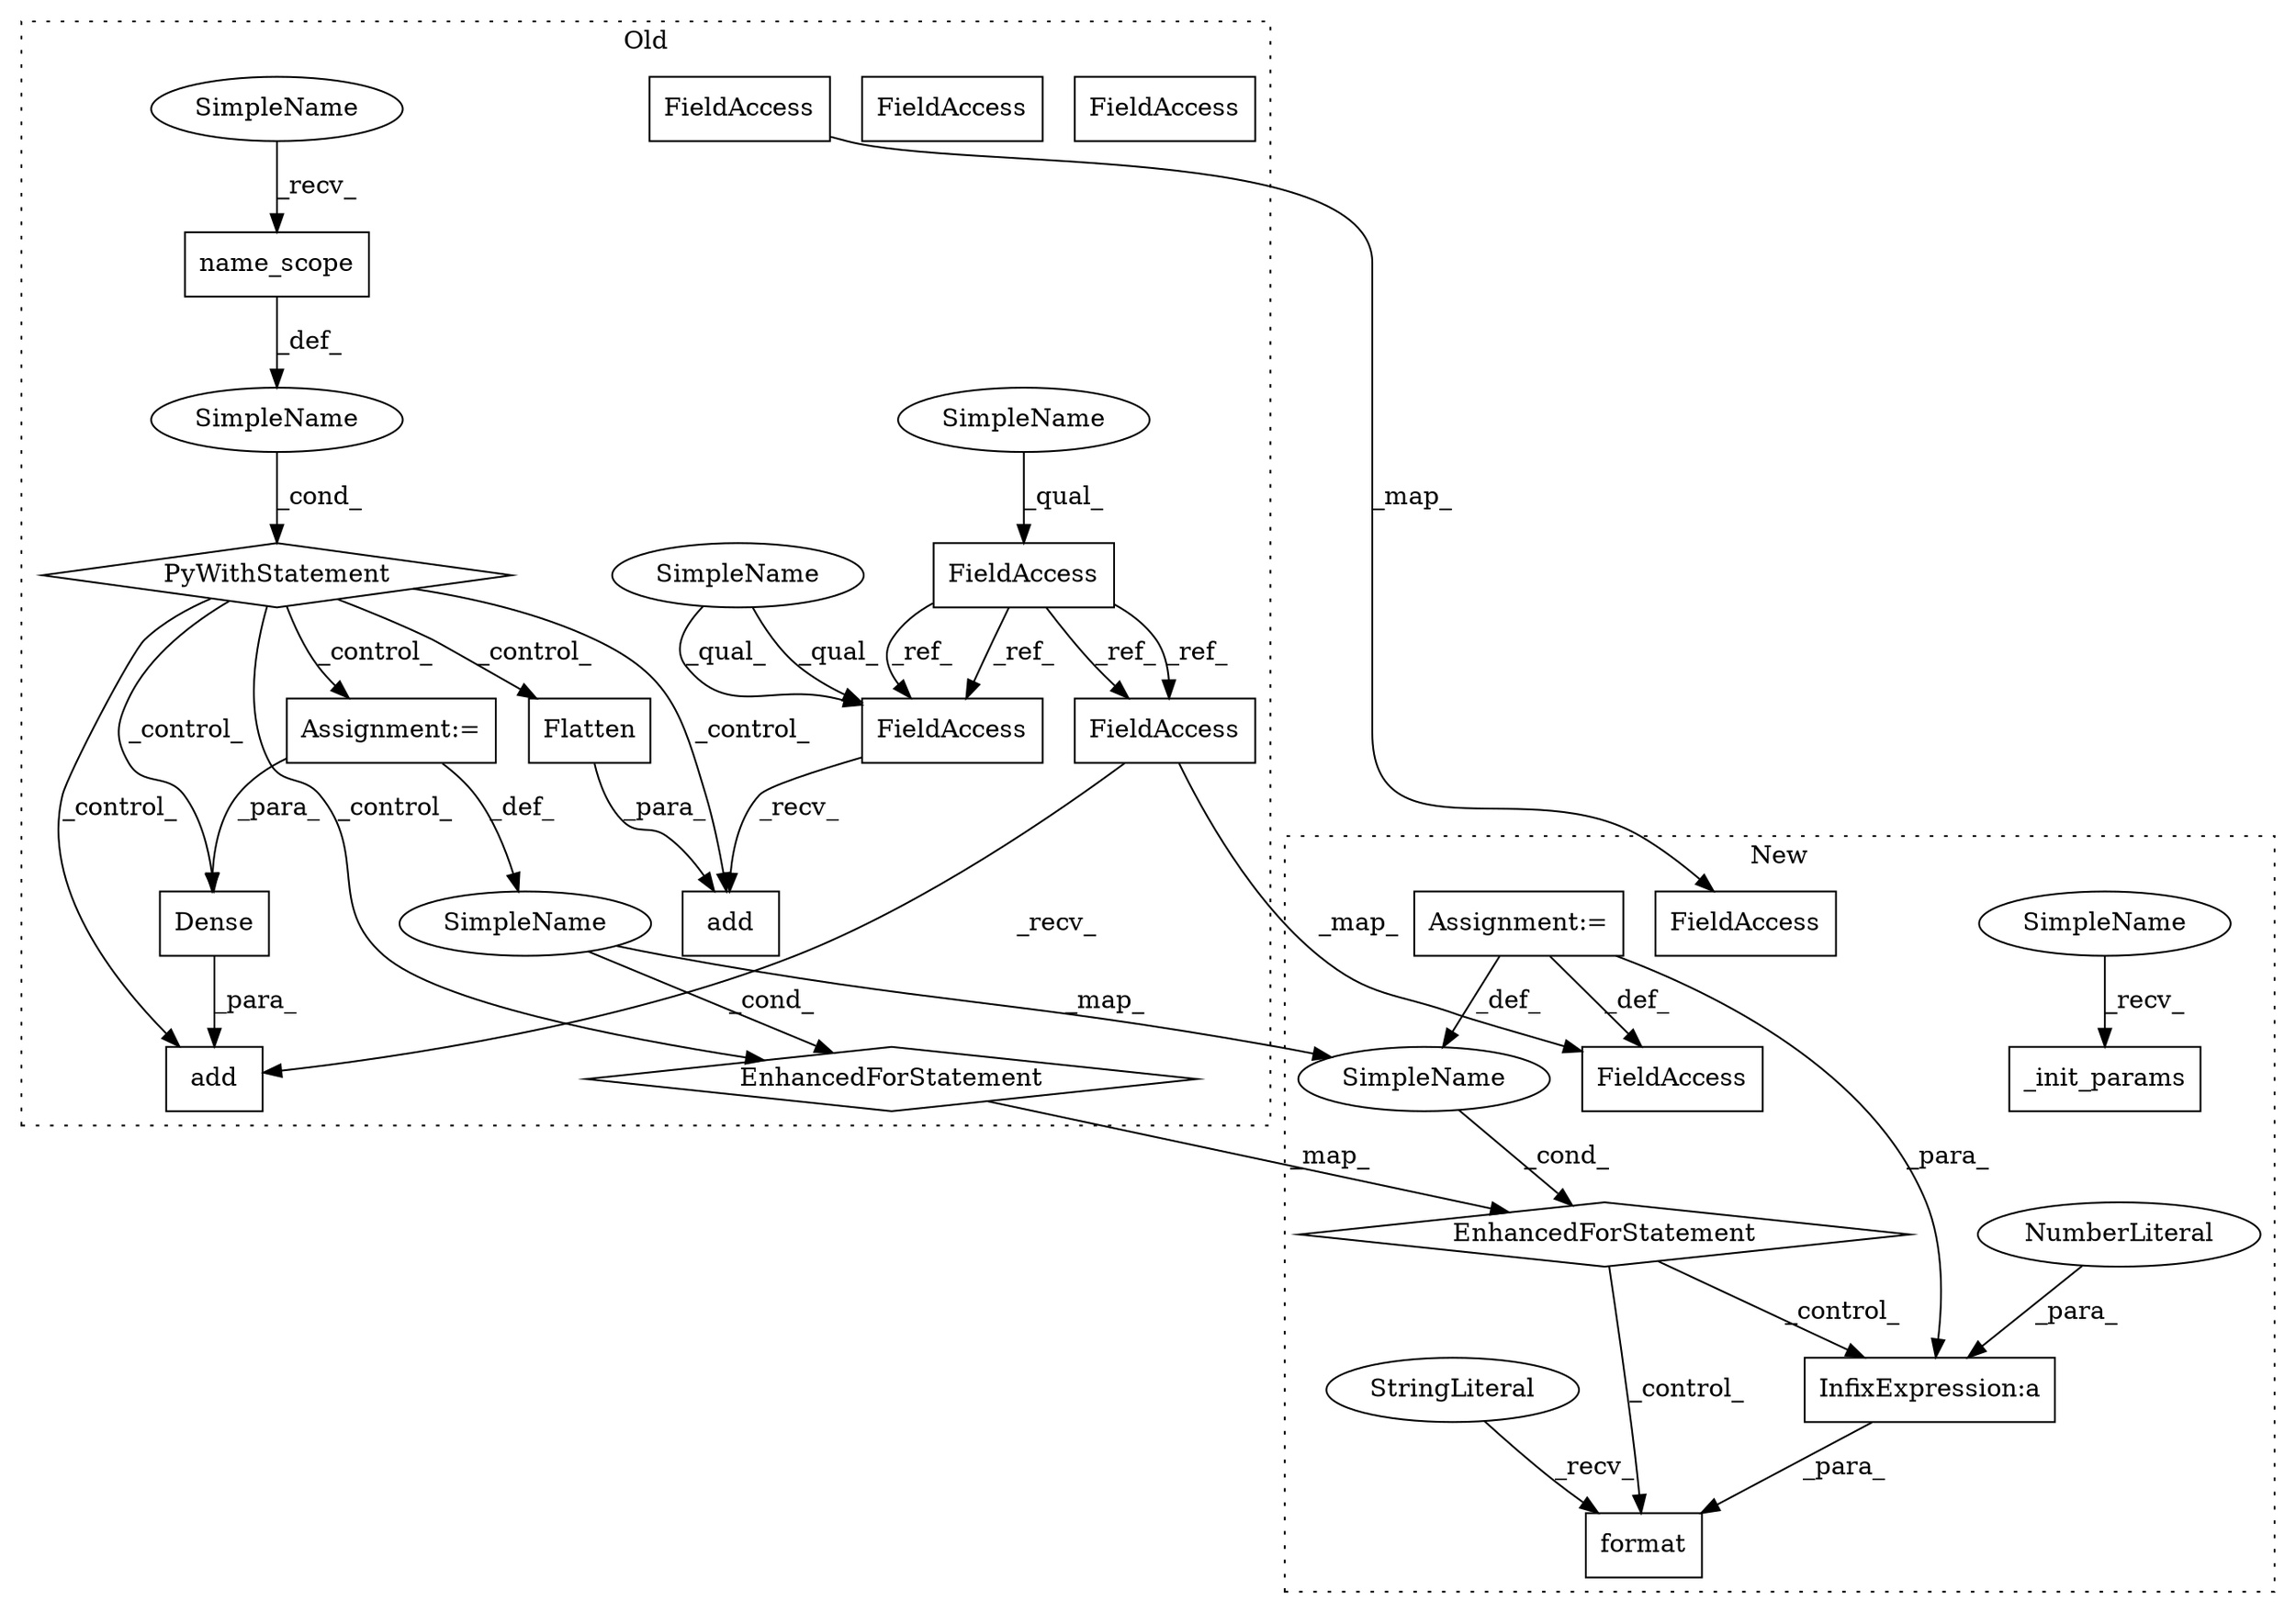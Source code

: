 digraph G {
subgraph cluster0 {
1 [label="add" a="32" s="1953,1986" l="4,1" shape="box"];
3 [label="Assignment:=" a="7" s="1011,1124" l="69,2" shape="box"];
4 [label="Dense" a="32" s="1960,1985" l="6,1" shape="box"];
5 [label="FieldAccess" a="22" s="1861" l="11" shape="box"];
6 [label="FieldAccess" a="22" s="1904" l="11" shape="box"];
7 [label="add" a="32" s="1916,1932" l="4,1" shape="box"];
8 [label="PyWithStatement" a="104" s="823,850" l="10,2" shape="diamond"];
9 [label="Flatten" a="32" s="1923" l="9" shape="box"];
10 [label="SimpleName" a="42" s="" l="" shape="ellipse"];
12 [label="FieldAccess" a="22" s="1941" l="11" shape="box"];
13 [label="name_scope" a="32" s="838" l="12" shape="box"];
15 [label="FieldAccess" a="22" s="860" l="13" shape="box"];
19 [label="SimpleName" a="42" s="1084" l="18" shape="ellipse"];
21 [label="EnhancedForStatement" a="70" s="1011,1124" l="69,2" shape="diamond"];
25 [label="SimpleName" a="42" s="833" l="4" shape="ellipse"];
26 [label="SimpleName" a="42" s="1861" l="4" shape="ellipse"];
27 [label="SimpleName" a="42" s="1904" l="4" shape="ellipse"];
28 [label="FieldAccess" a="22" s="1904" l="11" shape="box"];
29 [label="FieldAccess" a="22" s="1941" l="11" shape="box"];
label = "Old";
style="dotted";
}
subgraph cluster1 {
2 [label="_init_params" a="32" s="3013" l="14" shape="box"];
11 [label="FieldAccess" a="22" s="2950" l="11" shape="box"];
14 [label="Assignment:=" a="7" s="2157,2264" l="63,2" shape="box"];
16 [label="FieldAccess" a="22" s="1994" l="13" shape="box"];
17 [label="InfixExpression:a" a="27" s="2635" l="3" shape="box"];
18 [label="SimpleName" a="42" s="2224" l="18" shape="ellipse"];
20 [label="EnhancedForStatement" a="70" s="2157,2264" l="63,2" shape="diamond"];
22 [label="NumberLiteral" a="34" s="2638" l="1" shape="ellipse"];
23 [label="format" a="32" s="2627,2639" l="7,1" shape="box"];
24 [label="StringLiteral" a="45" s="2618" l="8" shape="ellipse"];
30 [label="SimpleName" a="42" s="3008" l="4" shape="ellipse"];
label = "New";
style="dotted";
}
3 -> 19 [label="_def_"];
3 -> 4 [label="_para_"];
4 -> 1 [label="_para_"];
5 -> 28 [label="_ref_"];
5 -> 29 [label="_ref_"];
5 -> 29 [label="_ref_"];
5 -> 28 [label="_ref_"];
8 -> 1 [label="_control_"];
8 -> 3 [label="_control_"];
8 -> 7 [label="_control_"];
8 -> 9 [label="_control_"];
8 -> 21 [label="_control_"];
8 -> 4 [label="_control_"];
9 -> 7 [label="_para_"];
10 -> 8 [label="_cond_"];
13 -> 10 [label="_def_"];
14 -> 11 [label="_def_"];
14 -> 18 [label="_def_"];
14 -> 17 [label="_para_"];
15 -> 16 [label="_map_"];
17 -> 23 [label="_para_"];
18 -> 20 [label="_cond_"];
19 -> 18 [label="_map_"];
19 -> 21 [label="_cond_"];
20 -> 23 [label="_control_"];
20 -> 17 [label="_control_"];
21 -> 20 [label="_map_"];
22 -> 17 [label="_para_"];
24 -> 23 [label="_recv_"];
25 -> 13 [label="_recv_"];
26 -> 5 [label="_qual_"];
27 -> 28 [label="_qual_"];
27 -> 28 [label="_qual_"];
28 -> 7 [label="_recv_"];
29 -> 11 [label="_map_"];
29 -> 1 [label="_recv_"];
30 -> 2 [label="_recv_"];
}